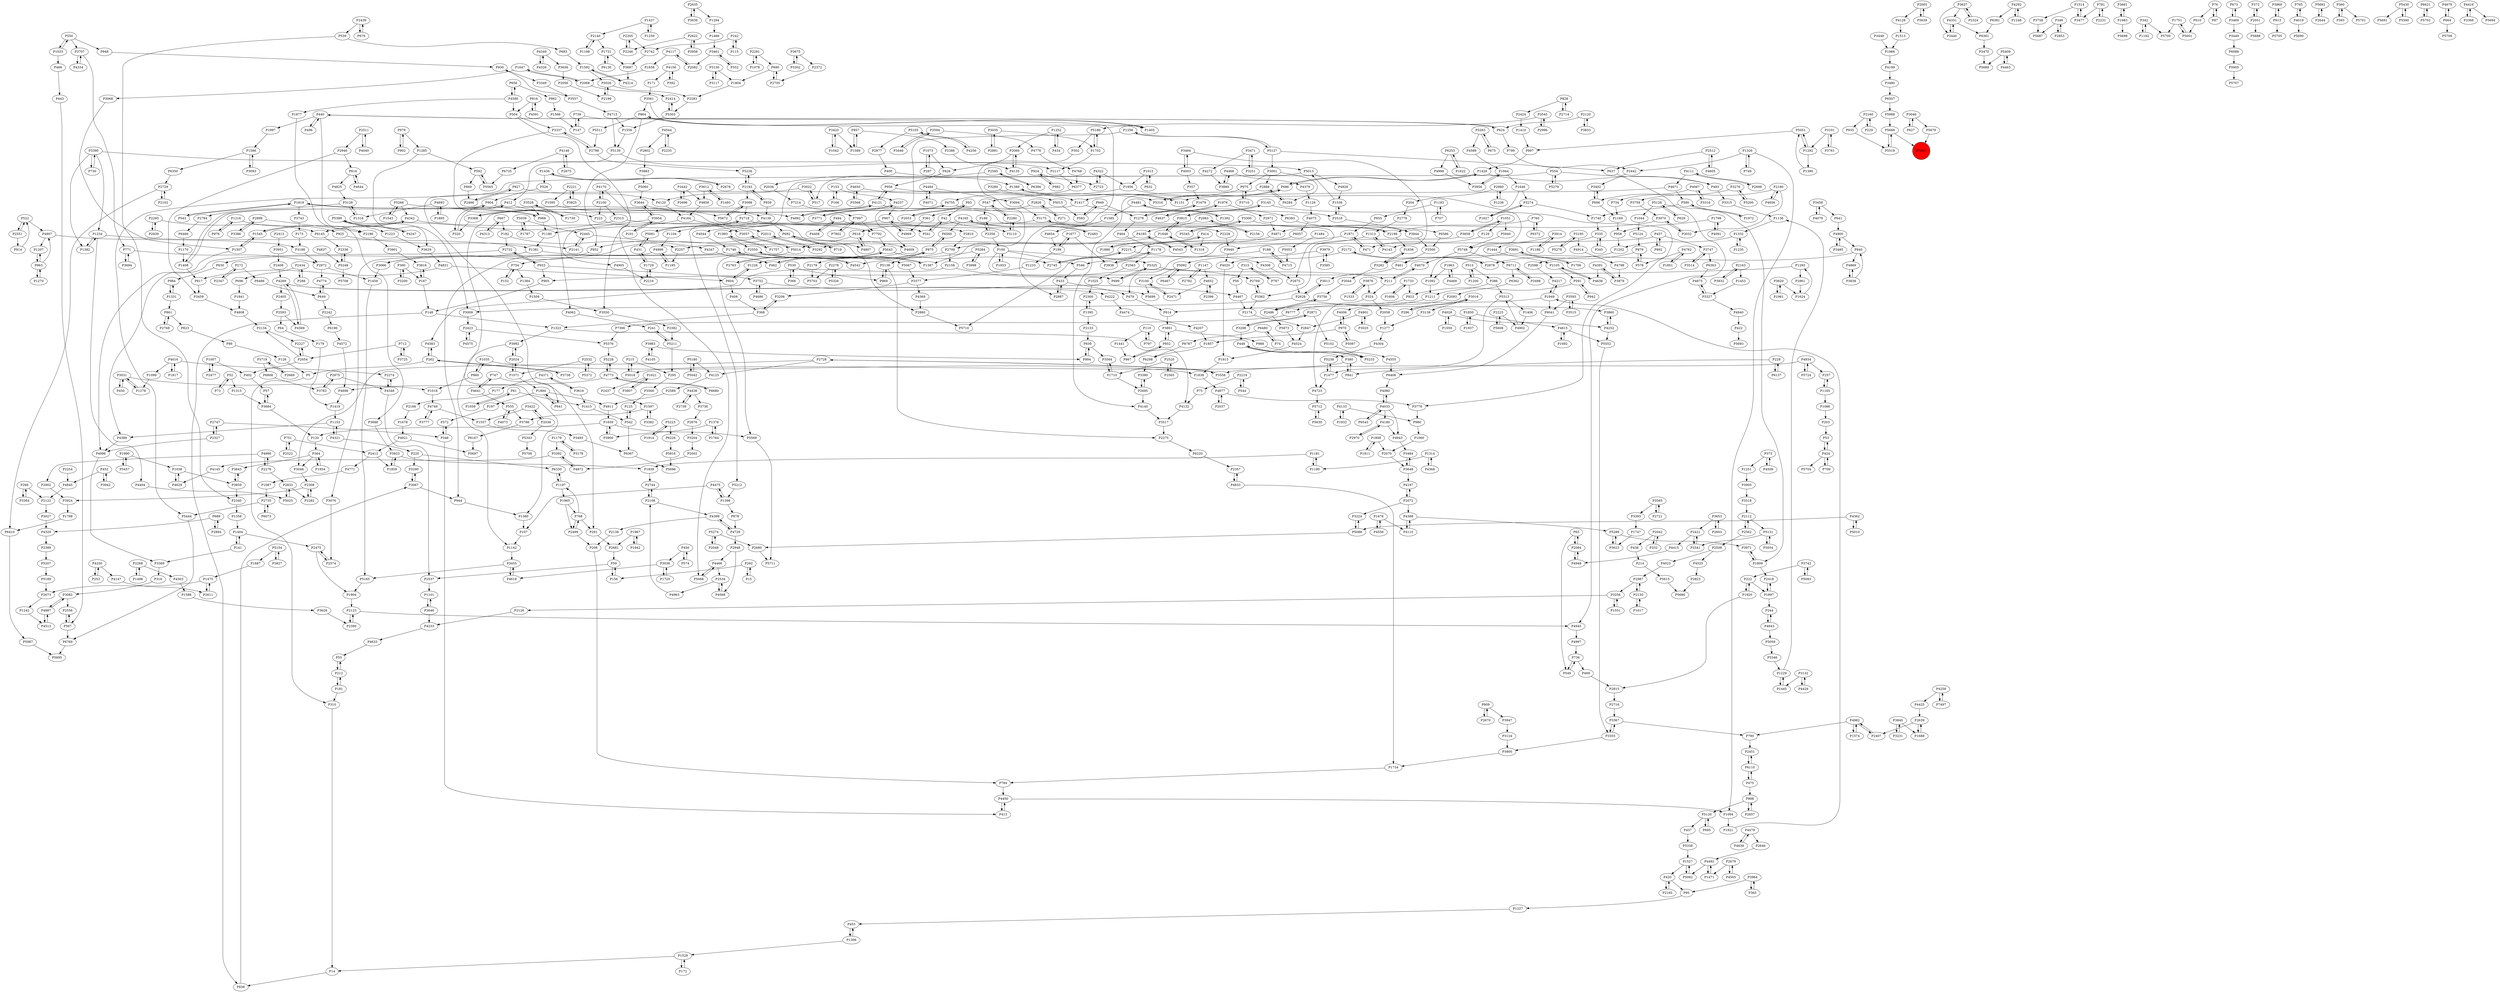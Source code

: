 digraph {
	P1428 -> P493
	P6507 -> P5988
	P2442 -> P3402
	P4389 -> P4996
	P424 -> P53
	P2072 -> P4197
	P2358 -> P100
	P332 -> P2042
	P1687 -> P1475
	P6367 -> P5696
	P3761 -> P3101
	P1007 -> P2477
	P4133 -> P1932
	P4143 -> P1313
	P3992 -> P2024
	P2961 -> P1624
	P5409 -> P5689
	P504 -> P3337
	P89 -> P126
	P3464 -> P4143
	P5568 -> P4650
	P2278 -> P5326
	P1223 -> P3629
	P6769 -> P5695
	P5343 -> P5706
	P839 -> P994
	P1376 -> P1764
	P4033 -> P4180
	P3758 -> P5687
	P4197 -> P2072
	P2002 -> P4872
	P3082 -> P4887
	P1252 -> P434
	P14 -> P838
	P768 -> P1197
	P4020 -> P1913
	P504 -> P3550
	P1436 -> P526
	P4877 -> P2037
	P1285 -> P3009
	P2728 -> P4125
	P3648 -> P4197
	P3637 -> P4331
	P4140 -> P3517
	P1477 -> P5238
	P2130 -> P2987
	P2871 -> P3298
	P2336 -> P5248
	P5062 -> P1527
	P1059 -> P61
	P4544 -> P2802
	P4222 -> P4474
	P2108 -> P4399
	P316 -> P3082
	P3302 -> P3675
	P5313 -> P1406
	P1894 -> P197
	P2295 -> P2939
	P335 -> P1444
	P1993 -> P1757
	P3464 -> P4003
	P1731 -> P6130
	P1809 -> P2418
	P420 -> P2165
	P5087 -> P970
	P3681 -> P1983
	P1404 -> P141
	P4831 -> P604
	P3719 -> P2669
	P4117 -> P1658
	P1897 -> P2418
	P2072 -> P3224
	P215 -> P5018
	P1877 -> P3688
	P2315 -> P6145
	P457 -> P3747
	P2437 -> P1597
	P2551 -> P914
	P422 -> P5693
	P2888 -> P6284
	P424 -> P709
	P4755 -> P3771
	P1498 -> P2268
	P1841 -> P4808
	P618 -> P4807
	P3274 -> P1627
	P4349 -> P4326
	P1586 -> P6350
	P2744 -> P2108
	P686 -> P5316
	P1710 -> P2695
	P6350 -> P2729
	P1153 -> P4389
	P5131 -> P5054
	P4650 -> P5568
	P4997 -> P736
	P4637 -> P1976
	P6363 -> P4875
	P4237 -> P907
	P4347 -> P462
	P3942 -> P452
	P1099 -> P1278
	P4575 -> P2423
	P1622 -> P6253
	P1734 -> P784
	P1256 -> P4609
	P438 -> P214
	P220 -> P3290
	P4798 -> P3879
	P1997 -> P1586
	P390 -> P167
	P857 -> P2386
	P994 -> P839
	P592 -> P669
	P100 -> P1933
	P952 -> P754
	P626 -> P956
	P2565 -> P2520
	P2038 -> P3422
	P4481 -> P1585
	P3327 -> P4940
	P2268 -> P1498
	P2340 -> P1359
	P2280 -> P547
	P3442 -> P4858
	P4474 -> P4207
	P1259 -> P1437
	P2231 -> P781
	P272 -> P6486
	P4524 -> P1913
	P3742 -> P5093
	P6586 -> P2500
	P4147 -> P2611
	P949 -> P1279
	P583 -> P949
	P1007 -> P402
	P1648 -> P3292
	P2445 -> P2141
	P1316 -> P3128
	P630 -> P984
	P3455 -> P5165
	P1857 -> P6298
	P904 -> P1408
	P2005 -> P5639
	P4492 -> P1471
	P3390 -> P5013
	P3251 -> P3471
	P357 -> P1679
	P3101 -> P3761
	P1659 -> P3900
	P3938 -> P1178
	P4773 -> P5228
	P555 -> P3786
	P541 -> P42
	P2551 -> P522
	P3422 -> P2038
	P4170 -> P2100
	P1181 -> P1839
	P1234 -> P1382
	P295 -> P3566
	P342 -> P1192
	P302 -> P1387
	P930 -> P3349
	P15 -> P292
	P3448 -> P1966
	P3124 -> P3800
	P4016 -> P2274
	P2123 -> P2390
	P469 -> P2815
	P5189 -> P2673
	P1417 -> P1380
	P5066 -> P4466
	P3393 -> P1747
	P1627 -> P3274
	P1382 -> P1234
	P2408 -> P4269
	P5059 -> P5346
	P6381 -> P6361
	P924 -> P982
	P5552 -> P3355
	P768 -> P291
	P1405 -> P864
	P522 -> P4907
	P771 -> P2972
	P1292 -> P1390
	P580 -> P1972
	P4887 -> P3082
	P2424 -> P1410
	P3566 -> P125
	P288 -> P2434
	P2282 -> P2308
	P712 -> P3725
	P390 -> P3200
	P7214 -> P7997
	P4749 -> P3777
	P6073 -> P2735
	P291 -> P2681
	P4388 -> P4110
	P3001 -> P6284
	P1617 -> P2130
	P4771 -> P1087
	P4755 -> P2518
	P1094 -> P1921
	P1390 -> P5051
	P3044 -> P3756
	P214 -> P5615
	P5105 -> P4256
	P3001 -> P2888
	P5015 -> P583
	P2611 -> P1475
	P1178 -> P2563
	P4185 -> P2700
	P2042 -> P438
	P1559 -> P4028
	P624 -> P440
	P924 -> P2723
	P2747 -> P348
	P958 -> P1202
	P4572 -> P4698
	P5154 -> P3827
	P2324 -> P3637
	P4170 -> P5066
	P366 -> P530
	P2875 -> P4146
	P153 -> P166
	P4436 -> P2739
	P4346 -> P2537
	P3710 -> P975
	P4945 -> P4997
	P4016 -> P1099
	P1895 -> P4693
	P909 -> P2670
	P2654 -> P2227
	P3035 -> P2891
	P3098 -> P2718
	P695 -> P5120
	P673 -> P3469
	P4892 -> P4237
	P335 -> P345
	P7997 -> P7792
	P1234 -> P1381
	P5712 -> P5630
	P1073 -> P287
	P3833 -> P2120
	P3594 -> P4776
	P3471 -> P4272
	P3031 -> P450
	P5248 -> P5708
	P2215 -> P4308
	P5 -> P310
	P372 -> P2051
	P5905 -> P5707
	P840 -> P4869
	P3969 -> P913
	P4774 -> P649
	P3771 -> P4755
	P3840 -> P3231
	P2718 -> P2675
	P4871 -> P2215
	P3480 -> P6507
	P2216 -> P1729
	P197 -> P572
	P1990 -> P1038
	P3256 -> P1551
	P414 -> P1886
	P2972 -> P1459
	P1015 -> P1956
	P4146 -> P2875
	P1949 -> P6041
	P7997 -> P7802
	P95 -> P1227
	P2396 -> P4652
	P3859 -> P2340
	P6383 -> P6586
	P4580 -> P1877
	P4391 -> P3879
	P3022 -> P517
	P1949 -> P6777
	P3298 -> P448
	P2439 -> P679
	P1170 -> P1408
	P1035 -> P860
	P3653 -> P2421
	P1248 -> P4292
	P2522 -> P751
	P4877 -> P3776
	P3725 -> P712
	P892 -> P457
	P1595 -> P5672
	P2058 -> P1277
	P1677 -> P199
	P3752 -> P4467
	P2308 -> P2282
	P2763 -> P5643
	P968 -> P1180
	P402 -> P57
	P3420 -> P1589
	P1545 -> P4342
	P1226 -> P604
	P4321 -> P220
	P683 -> P1592
	P1408 -> P904
	P4091 -> P1799
	P6480 -> P74
	P790 -> P2451
	P1313 -> P4143
	P3485 -> P4900
	P768 -> P2499
	P765 -> P4019
	P2698 -> P4111
	P526 -> P904
	P494 -> P4408
	P7396 -> P5376
	P5266 -> P4807
	P3743 -> P173
	P2205 -> P2742
	P707 -> P1183
	P5289 -> P3971
	P3838 -> P4869
	P4326 -> P4349
	P5092 -> P3100
	P5200 -> P3276
	P970 -> P4006
	P546 -> P433
	P2174 -> P2847
	P878 -> P4729
	P2888 -> P4140
	P692 -> P719
	P686 -> P1428
	P1624 -> P1293
	P948 -> P930
	P591 -> P942
	P4003 -> P357
	P6711 -> P3498
	P167 -> P3816
	P1313 -> P3940
	P3827 -> P5154
	P1538 -> P5013
	P4921 -> P5697
	P1169 -> P958
	P4322 -> P1956
	P220 -> P6330
	P5565 -> P592
	P5102 -> P5233
	P57 -> P3684
	P1408 -> P817
	P5165 -> P1904
	P2593 -> P4569
	P2508 -> P4525
	P5692 -> P2644
	P4468 -> P3889
	P2550 -> P3066
	P2716 -> P3367
	P1592 -> P5026
	P110 -> P797
	P1799 -> P4091
	P5093 -> P3742
	P3561 -> P864
	P2414 -> P5303
	P3470 -> P5689
	P262 -> P3738
	P4023 -> P2987
	P5180 -> P4125
	P2100 -> P223
	P3368 -> P4121
	P1976 -> P4637
	P1648 -> P3815
	P2585 -> P6386
	P754 -> P152
	P2520 -> P1710
	P4121 -> P3368
	P4121 -> P956
	P3900 -> P1659
	P6480 -> P6787
	P2439 -> P539
	P547 -> P186
	P1331 -> P984
	P913 -> P5705
	P73 -> P52
	P5088 -> P2680
	P5091 -> P431
	P3392 -> P4145
	P3128 -> P2784
	P4006 -> P970
	P3637 -> P2324
	P2407 -> P4982
	P2276 -> P2833
	P272 -> P2347
	P3623 -> P5289
	P852 -> P867
	P3280 -> P1417
	P1179 -> P3178
	P364 -> P3048
	P1606 -> P1733
	P4075 -> P6057
	P3009 -> P2423
	P2037 -> P4877
	P1514 -> P3758
	P182 -> P2732
	P2180 -> P3759
	P1513 -> P1966
	P4940 -> P422
	P3446 -> P3594
	P1417 -> P6383
	P1035 -> P1838
	P4901 -> P3025
	P199 -> P1677
	P6377 -> P4755
	P4346 -> P2274
	P1306 -> P453
	P2126 -> P4233
	P3565 -> P3393
	P2140 -> P1731
	P898 -> P2657
	P4019 -> P5690
	P624 -> P799
	P6298 -> P3380
	P1507 -> P1545
	P6560 -> P875
	P4670 -> P211
	P2675 -> P2628
	P3364 -> P266
	P53 -> P424
	P2165 -> P420
	P2315 -> P2810
	P3377 -> P4369
	P1730 -> P3528
	P4469 -> P1963
	P1920 -> P222
	P2223 -> P4902
	P2562 -> P2508
	P6057 -> P4543
	P2357 -> P4833
	P861 -> P823
	P4969 -> P907
	P4467 -> P2174
	P6196 -> P4572
	P827 -> P2466
	P433 -> P479
	P2971 -> P4871
	P2728 -> P3558
	P1256 -> P5127
	P2680 -> P5711
	P3905 -> P3518
	P360 -> P393
	P816 -> P4591
	P368 -> P1323
	P5303 -> P1556
	P2802 -> P3883
	P2696 -> P3442
	P6253 -> P1622
	P6680 -> P4773
	P1242 -> P4513
	P2300 -> P1395
	P1702 -> P5186
	P1731 -> P3687
	P4436 -> P3736
	P1819 -> P3743
	P2327 -> P2747
	P939 -> P2193
	P242 -> P2742
	P3777 -> P4749
	P816 -> P504
	P3117 -> P3130
	P2423 -> P5376
	P5042 -> P5180
	P4776 -> P4768
	P1747 -> P3623
	P616 -> P4644
	P3067 -> P944
	P3282 -> P1836
	P2603 -> P3653
	P4105 -> P3983
	P2654 -> P2134
	P3954 -> P101
	P5223 -> P6226
	P1018 -> P4749
	P5519 -> P5668
	P4825 -> P3128
	P4391 -> P4638
	P4999 -> P1195
	P3658 -> P3362
	P2295 -> P6145
	P1954 -> P364
	P2134 -> P2227
	P3719 -> P6808
	P4723 -> P5712
	P2676 -> P3204
	P530 -> P366
	P5124 -> P879
	P4304 -> P5238
	P2512 -> P4605
	P4481 -> P1392
	P292 -> P15
	P988 -> P4555
	P3461 -> P552
	P1092 -> P1211
	P6777 -> P7396
	P1746 -> P4542
	P3646 -> P4233
	P799 -> P2442
	P1179 -> P3392
	P751 -> P2522
	P1384 -> P1509
	P2894 -> P689
	P656 -> P862
	P3036 -> P1720
	P1389 -> P1151
	P5679 -> P5685
	P3616 -> P4371
	P4843 -> P5059
	P1692 -> P4615
	P1678 -> P4921
	P626 -> P517
	P2705 -> P690
	P1894 -> P941
	P4833 -> P1734
	P1961 -> P3620
	P739 -> P147
	P42 -> P3110
	P1235 -> P1332
	P4583 -> P262
	P3016 -> P3139
	P440 -> P496
	P4125 -> P2589
	P1437 -> P2140
	P554 -> P493
	P5430 -> P5691
	P2423 -> P4575
	P3422 -> P1557
	P3951 -> P2408
	P1044 -> P5124
	P4556 -> P1676
	P1509 -> P3550
	P4120 -> P4164
	P3545 -> P2996
	P1658 -> P2068
	P448 -> P380
	P65 -> P549
	P3691 -> P1706
	P412 -> P223
	P4773 -> P6680
	P4033 -> P4943
	P1956 -> P1092
	P862 -> P1566
	P1202 -> P2598
	P2729 -> P2102
	P461 -> P3013
	P4256 -> P5105
	P3947 -> P3124
	P5748 -> P6711
	P861 -> P2768
	P6088 -> P5905
	P3094 -> P3175
	P923 -> P614
	P3924 -> P1768
	P2563 -> P1025
	P1956 -> P547
	P4509 -> P373
	P5207 -> P5189
	P4484 -> P4071
	P2628 -> P3860
	P4693 -> P1316
	P2635 -> P3636
	P4544 -> P2235
	P5051 -> P997
	P52 -> P73
	P3110 -> P2280
	P3684 -> P120
	P2798 -> P3337
	P1468 -> P3461
	P4073 -> P555
	P5668 -> P5685
	P2975 -> P3783
	P4128 -> P1513
	P365 -> P3984
	P5511 -> P2798
	P3292 -> P2013
	P2180 -> P4656
	P4342 -> P7792
	P3979 -> P3585
	P736 -> P549
	P3175 -> P4044
	P2486 -> P5873
	P443 -> P567
	P452 -> P3942
	P734 -> P1169
	P4713 -> P1556
	P3594 -> P3446
	P4568 -> P2534
	P244 -> P4843
	P2158 -> P4583
	P2593 -> P64
	P4934 -> P3558
	P2739 -> P4436
	P3891 -> P988
	P2776 -> P1313
	P3093 -> P1586
	P2574 -> P2475
	P4269 -> P4222
	P4639 -> P4479
	P841 -> P380
	P5091 -> P2718
	P1914 -> P5223
	P5228 -> P4773
	P907 -> P4969
	P904 -> P4892
	P2898 -> P3386
	P2140 -> P1198
	P2622 -> P3958
	P3224 -> P5088
	P4591 -> P816
	P3274 -> P1740
	P2880 -> P5710
	P4033 -> P4080
	P1165 -> P1086
	P1183 -> P707
	P2193 -> P3098
	P424 -> P5704
	P315 -> P56
	P5105 -> P2877
	P171 -> P3561
	P3082 -> P2556
	P3983 -> P994
	P4858 -> P4164
	P186 -> P2358
	P3707 -> P4334
	P1285 -> P592
	P3139 -> P1277
	P2511 -> P2946
	P610 -> P5001
	P1597 -> P3786
	P2072 -> P4388
	P550 -> P948
	P5724 -> P4934
	P4609 -> P1226
	P2483 -> P4165
	P2389 -> P5207
	P1445 -> P1229
	P2635 -> P1294
	P2589 -> P4911
	P1621 -> P2437
	P1197 -> P1965
	P3327 -> P4875
	P3940 -> P4020
	P1236 -> P2960
	P4067 -> P3316
	P942 -> P591
	P4258 -> P4425
	P550 -> P1033
	P976 -> P1216
	P448 -> P5233
	P400 -> P1389
	P147 -> P739
	P5223 -> P1914
	P1679 -> P1279
	P2013 -> P952
	P3752 -> P4686
	P4040 -> P2511
	P3032 -> P3070
	P1147 -> P2782
	P3367 -> P3355
	P543 -> P1819
	P4369 -> P2880
	P1920 -> P2815
	P2714 -> P828
	P1729 -> P431
	P2987 -> P3256
	P4165 -> P6560
	P3759 -> P3070
	P1180 -> P1381
	P2598 -> P4217
	P2421 -> P3341
	P93 -> P42
	P1894 -> P4911
	P346 -> P2853
	P1294 -> P1468
	P1437 -> P1259
	P3984 -> P95
	P2987 -> P2130
	P3368 -> P320
	P3914 -> P5748
	P3815 -> P1648
	P2268 -> P4303
	P1292 -> P5051
	P2386 -> P4135
	P860 -> P1035
	P3958 -> P2622
	P2500 -> P461
	P817 -> P3459
	P1983 -> P3681
	P3653 -> P2603
	P100 -> P5325
	P2372 -> P2705
	P1326 -> P749
	P4247 -> P5389
	P784 -> P4450
	P3616 -> P1415
	P4928 -> P1538
	P2024 -> P3992
	P6253 -> P4998
	P6410 -> P5987
	P3195 -> P4914
	P3066 -> P1459
	P2193 -> P939
	P1543 -> P5266
	P1648 -> P1318
	P3128 -> P1316
	P522 -> P2551
	P3067 -> P3290
	P76 -> P87
	P6466 -> P1170
	P1126 -> P4075
	P320 -> P412
	P690 -> P1804
	P1453 -> P3327
	P2163 -> P1453
	P2562 -> P2112
	P3046 -> P5679
	P5026 -> P2283
	P3458 -> P4079
	P4943 -> P3484
	P3290 -> P3067
	P2960 -> P1236
	P3646 -> P1101
	P1293 -> P905
	P2198 -> P3175
	P2005 -> P4128
	P542 -> P6367
	P1441 -> P867
	P315 -> P767
	P153 -> P4237
	P1104 -> P4999
	P978 -> P902
	P257 -> P1165
	P1181 -> P1190
	P3377 -> P3206
	P2405 -> P2593
	P3558 -> P2728
	P2024 -> P1071
	P1033 -> P550
	P2228 -> P3940
	P3956 -> P1944
	P456 -> P574
	P3025 -> P4901
	P2082 -> P4117
	P3687 -> P4214
	P2970 -> P4180
	P5051 -> P1292
	P4028 -> P4252
	P4494 -> P5025
	P939 -> P4139
	P760 -> P6372
	P1323 -> P4132
	P3656 -> P2056
	P494 -> P541
	P76 -> P610
	P1592 -> P4214
	P3825 -> P2221
	P3747 -> P6363
	P3057 -> P5014
	P5120 -> P695
	P949 -> P583
	P296 -> P3016
	P3098 -> P5672
	P287 -> P1073
	P3859 -> P3843
	P2768 -> P861
	P3518 -> P2112
	P1585 -> P4654
	P222 -> P1897
	P3901 -> P3816
	P4808 -> P2134
	P1545 -> P1507
	P2308 -> P3924
	P5211 -> P241
	P4907 -> P3188
	P3675 -> P2372
	P2100 -> P2315
	P1507 -> P4996
	P2670 -> P909
	P2723 -> P4322
	P5389 -> P3629
	P2242 -> P6196
	P5014 -> P3057
	P4463 -> P5409
	P203 -> P53
	P4269 -> P2405
	P614 -> P3891
	P5139 -> P2117
	P3068 -> P1507
	P749 -> P1326
	P6130 -> P1731
	P6361 -> P3470
	P2678 -> P1436
	P5274 -> P2680
	P592 -> P5565
	P970 -> P1857
	P2048 -> P5274
	P3132 -> P1445
	P3786 -> P6167
	P5010 -> P4362
	P1151 -> P1389
	P262 -> P4583
	P3876 -> P324
	P1538 -> P2518
	P4111 -> P4671
	P699 -> P5325
	P2068 -> P1647
	P4569 -> P4269
	P1278 -> P3031
	P1404 -> P2475
	P4901 -> P2847
	P120 -> P364
	P223 -> P2013
	P6711 -> P6362
	P4982 -> P790
	P2695 -> P4140
	P606 -> P1169
	P3843 -> P3859
	P2960 -> P204
	P2518 -> P3944
	P1944 -> P3956
	P515 -> P1200
	P6041 -> P6406
	P5274 -> P2048
	P212 -> P55
	P4479 -> P4639
	P5987 -> P5695
	P4003 -> P3464
	P2520 -> P2565
	P115 -> P242
	P3688 -> P3923
	P2518 -> P1538
	P56 -> P4467
	P3315 -> P1136
	P6137 -> P228
	P166 -> P153
	P1967 -> P2681
	P3550 -> P2382
	P2639 -> P2407
	P606 -> P3402
	P4156 -> P171
	P679 -> P2439
	P3390 -> P1382
	P4729 -> P2948
	P4233 -> P4633
	P2550 -> P1387
	P2276 -> P4990
	P550 -> P3707
	P2644 -> P5692
	P456 -> P3036
	P747 -> P4641
	P204 -> P2776
	P2186 -> P3901
	P4580 -> P656
	P1972 -> P580
	P1871 -> P5710
	P4146 -> P6735
	P969 -> P5138
	P4887 -> P4513
	P2508 -> P4023
	P852 -> P3891
	P211 -> P4670
	P5672 -> P3098
	P5940 -> P5748
	P4914 -> P4798
	P75 -> P4132
	P1190 -> P1181
	P5873 -> P4524
	P1211 -> P2486
	P4067 -> P734
	P1921 -> P1949
	P3188 -> P2972
	P1315 -> P3684
	P530 -> P969
	P2219 -> P544
	P667 -> P182
	P760 -> P2198
	P6110 -> P475
	P1234 -> P4494
	P4837 -> P5248
	P2108 -> P2744
	P5014 -> P5569
	P1165 -> P257
	P3282 -> P3044
	P172 -> P1529
	P554 -> P5279
	P3048 -> P2308
	P3195 -> P5278
	P2946 -> P3459
	P4408 -> P494
	P1646 -> P3274
	P4111 -> P2698
	P604 -> P1226
	P574 -> P456
	P3691 -> P3282
	P3620 -> P1624
	P3838 -> P840
	P618 -> P5014
	P4652 -> P2396
	P840 -> P461
	P515 -> P386
	P2534 -> P4568
	P1574 -> P4982
	P324 -> P2058
	P5444 -> P6769
	P1804 -> P2283
	P266 -> P3364
	P5211 -> P295
	P4269 -> P5699
	P1746 -> P3076
	P2534 -> P4963
	P6110 -> P2451
	P2084 -> P65
	P4729 -> P4399
	P1033 -> P466
	P52 -> P1315
	P5154 -> P1687
	P5289 -> P3623
	P2130 -> P1617
	P364 -> P1954
	P2254 -> P4845
	P6330 -> P1197
	P2679 -> P4505
	P3362 -> P2769
	P253 -> P4250
	P3883 -> P5060
	P2056 -> P2199
	P5128 -> P1044
	P3528 -> P968
	P2227 -> P2654
	P440 -> P2186
	P3891 -> P852
	P408 -> P368
	P1937 -> P1850
	P42 -> P541
	P1251 -> P3905
	P3564 -> P1710
	P875 -> P462
	P2221 -> P1595
	P4121 -> P479
	P1551 -> P3256
	P567 -> P2556
	P3022 -> P4120
	P1965 -> P768
	P1963 -> P4469
	P5060 -> P3644
	P414 -> P1318
	P1153 -> P4321
	P342 -> P5700
	P982 -> P924
	P4117 -> P2082
	P2123 -> P4945
	P4845 -> P2122
	P126 -> P5
	P2120 -> P624
	P364 -> P3843
	P2198 -> P1836
	P74 -> P6480
	P914 -> P522
	P547 -> P2280
	P3130 -> P1804
	P179 -> P1419
	P984 -> P1331
	P4199 -> P3480
	P692 -> P2880
	P864 -> P5511
	P4214 -> P1592
	P6621 -> P5702
	P1227 -> P453
	P1071 -> P1894
	P1216 -> P925
	P3984 -> P365
	P4650 -> P5015
	P689 -> P2894
	P110 -> P1441
	P2179 -> P5703
	P907 -> P1993
	P3783 -> P2975
	P59 -> P2537
	P1475 -> P2673
	P215 -> P295
	P7497 -> P4258
	P5430 -> P5590
	P5026 -> P2199
	P2105 -> P4638
	P1904 -> P2123
	P496 -> P440
	P1306 -> P1529
	P649 -> P2242
	P2051 -> P5688
	P3923 -> P1839
	P975 -> P1417
	P909 -> P3947
	P3341 -> P2421
	P823 -> P89
	P2700 -> P2179
	P3013 -> P2628
	P4644 -> P616
	P101 -> P3954
	P5278 -> P3195
	P453 -> P1306
	P4371 -> P177
	P1396 -> P4475
	P2274 -> P4346
	P2445 -> P4347
	P4934 -> P257
	P857 -> P1589
	P5186 -> P1702
	P2975 -> P4346
	P3889 -> P4468
	P346 -> P5687
	P4139 -> P692
	P1527 -> P5062
	P860 -> P1018
	P4145 -> P4629
	P542 -> P125
	P5702 -> P6621
	P4638 -> P2105
	P1419 -> P1153
	P1740 -> P335
	P2486 -> P3756
	P5372 -> P2532
	P141 -> P3369
	P6220 -> P2357
	P4165 -> P618
	P3528 -> P1730
	P2122 -> P3027
	P3515 -> P3593
	P879 -> P2878
	P4831 -> P817
	P5316 -> P686
	P4693 -> P1895
	P1676 -> P4110
	P4963 -> P2108
	P3355 -> P3367
	P2466 -> P827
	P4641 -> P555
	P6226 -> P5816
	P2639 -> P1688
	P1195 -> P4999
	P1527 -> P420
	P902 -> P978
	P6467 -> P5092
	P2412 -> P1859
	P2156 -> P2983
	P1932 -> P4133
	P667 -> P4313
	P3256 -> P2126
	P1025 -> P2300
	P4080 -> P4033
	P6735 -> P5565
	P4313 -> P667
	P3477 -> P1514
	P5988 -> P5668
	P1178 -> P3938
	P4362 -> P5010
	P5186 -> P302
	P3200 -> P390
	P4362 -> P5088
	P4399 -> P2138
	P5409 -> P4463
	P2810 -> P2700
	P1886 -> P414
	P2853 -> P346
	P393 -> P360
	P4905 -> P2216
	P1566 -> P147
	P2871 -> P5102
	P6386 -> P2585
	P440 -> P624
	P1293 -> P2961
	P4331 -> P3440
	P5816 -> P5696
	P730 -> P3390
	P1136 -> P1332
	P963 -> P4907
	P177 -> P2166
	P3612 -> P1493
	P475 -> P898
	P1406 -> P4902
	P692 -> P4609
	P5608 -> P2223
	P5389 -> P1223
	P956 -> P5316
	P4679 -> P664
	P2421 -> P4415
	P4342 -> P1545
	P1051 -> P129
	P3684 -> P57
	P4990 -> P2276
	P1436 -> P2678
	P4872 -> P3392
	P4207 -> P1857
	P241 -> P5211
	P5284 -> P4542
	P2215 -> P2745
	P348 -> P572
	P2826 -> P361
	P3076 -> P2574
	P1207 -> P963
	P5668 -> P5519
	P879 -> P578
	P6372 -> P760
	P475 -> P6110
	P578 -> P879
	P2877 -> P400
	P2695 -> P3380
	P3498 -> P6711
	P3100 -> P2471
	P781 -> P3477
	P3944 -> P2500
	P457 -> P892
	P6145 -> P2336
	P4165 -> P2483
	P2646 -> P4492
	P4272 -> P3889
	P1395 -> P2133
	P4686 -> P3752
	P1060 -> P2070
	P457 -> P2257
	P2100 -> P4170
	P3145 -> P3776
	P5092 -> P6467
	P471 -> P1871
	P2172 -> P5092
	P1051 -> P5940
	P2833 -> P2282
	P348 -> P413
	P1318 -> P1648
	P1229 -> P1445
	P3514 -> P3747
	P2669 -> P3719
	P1729 -> P2216
	P188 -> P546
	P4258 -> P7497
	P1799 -> P958
	P4164 -> P1180
	P3971 -> P1809
	P1710 -> P3564
	P3392 -> P4872
	P1252 -> P2069
	P1993 -> P2550
	P1038 -> P4629
	P2833 -> P5025
	P2281 -> P1078
	P5131 -> P3341
	P2983 -> P4185
	P6543 -> P4033
	P1556 -> P5139
	P1381 -> P630
	P5238 -> P1477
	P3035 -> P1702
	P5279 -> P554
	P4252 -> P3860
	P1279 -> P464
	P188 -> P4715
	P1787 -> P5039
	P5138 -> P2275
	P1859 -> P3923
	P933 -> P2732
	P4900 -> P840
	P4998 -> P3956
	P2887 -> P433
	P898 -> P5120
	P1326 -> P1094
	P5013 -> P5444
	P2728 -> P3048
	P368 -> P3206
	P373 -> P1251
	P3557 -> P4713
	P554 -> P5212
	P6406 -> P4080
	P2742 -> P3687
	P4589 -> P1944
	P5053 -> P4715
	P4416 -> P3366
	P1942 -> P1967
	P4921 -> P2412
	P1751 -> P5700
	P2412 -> P4771
	P4016 -> P1817
	P4629 -> P1038
	P2280 -> P3110
	P1147 -> P4652
	P199 -> P1233
	P5338 -> P1527
	P2537 -> P1101
	P944 -> P1380
	P59 -> P156
	P978 -> P1285
	P4250 -> P4147
	P1197 -> P6330
	P3675 -> P3302
	P4615 -> P1692
	P4071 -> P4484
	P1475 -> P2611
	P2902 -> P3924
	P2221 -> P3825
	P3459 -> P4808
	P2084 -> P4948
	P2163 -> P3932
	P3658 -> P1051
	P3471 -> P3251
	P61 -> P1415
	P2117 -> P6377
	P3300 -> P5345
	P2948 -> P4466
	P2180 -> P3032
	P544 -> P2219
	P3742 -> P222
	P4907 -> P1207
	P1086 -> P203
	P5263 -> P4589
	P5639 -> P2005
	P3694 -> P771
	P3561 -> P1405
	P1216 -> P976
	P464 -> P1178
	P2138 -> P208
	P2983 -> P2156
	P324 -> P4723
	P4948 -> P2084
	P2972 -> P4774
	P2499 -> P208
	P433 -> P2887
	P4513 -> P4887
	P6808 -> P3783
	P935 -> P5519
	P129 -> P471
	P7802 -> P7997
	P3402 -> P606
	P2679 -> P1471
	P1808 -> P2070
	P1380 -> P107
	P1976 -> P2971
	P3276 -> P606
	P690 -> P2705
	P747 -> P291
	P3449 -> P6088
	P4466 -> P2534
	P3100 -> P5699
	P1811 -> P1808
	P1314 -> P4368
	P567 -> P6769
	P3367 -> P790
	P1323 -> P3992
	P228 -> P841
	P1270 -> P963
	P4671 -> P1151
	P373 -> P4509
	P5263 -> P675
	P2112 -> P2562
	P1392 -> P4481
	P4505 -> P2679
	P4133 -> P980
	P3380 -> P2695
	P2051 -> P372
	P5590 -> P5430
	P1819 -> P543
	P1588 -> P3626
	P173 -> P3188
	P1071 -> P2024
	P386 -> P5313
	P3876 -> P1533
	P3629 -> P4831
	P4180 -> P2970
	P968 -> P1819
	P2732 -> P4389
	P7792 -> P5643
	P479 -> P614
	P4250 -> P253
	P3355 -> P3800
	P3484 -> P3648
	P4525 -> P2823
	P345 -> P335
	P2347 -> P272
	P2275 -> P6220
	P3626 -> P2390
	P4450 -> P1094
	P1990 -> P5457
	P1702 -> P2117
	P627 -> P3046
	P980 -> P1060
	P5643 -> P2763
	P3455 -> P4618
	P4807 -> P618
	P2105 -> P591
	P3637 -> P3440
	P2654 -> P402
	P4292 -> P1248
	P664 -> P5709
	P4652 -> P2471
	P3493 -> P6367
	P637 -> P4945
	P4618 -> P3455
	P431 -> P5091
	P517 -> P3022
	P1389 -> P941
	P2585 -> P2036
	P1038 -> P3859
	P2160 -> P229
	P2102 -> P2729
	P211 -> P324
	P2257 -> P1195
	P4656 -> P2180
	P1078 -> P2281
	P875 -> P5138
	P1529 -> P14
	P4475 -> P1396
	P55 -> P212
	P1621 -> P3807
	P1277 -> P4304
	P222 -> P1920
	P3316 -> P4067
	P3840 -> P1688
	P93 -> P2053
	P4902 -> P5313
	P4329 -> P2389
	P632 -> P1015
	P2732 -> P933
	P5615 -> P5686
	P181 -> P310
	P3031 -> P1278
	P3860 -> P4252
	P4615 -> P5552
	P591 -> P923
	P2036 -> P7214
	P2451 -> P6110
	P5325 -> P699
	P1850 -> P4615
	P1966 -> P4199
	P3031 -> P1018
	P3517 -> P2275
	P3440 -> P4331
	P5127 -> P637
	P4654 -> P199
	P3707 -> P771
	P4033 -> P6543
	P580 -> P1740
	P907 -> P2228
	P181 -> P212
	P167 -> P148
	P3442 -> P2696
	P828 -> P2424
	P5569 -> P5711
	P242 -> P115
	P4399 -> P4729
	P2141 -> P2445
	P3747 -> P3514
	P2747 -> P2327
	P1676 -> P4556
	P4492 -> P5062
	P4773 -> P4698
	P2700 -> P2158
	P3979 -> P4020
	P4999 -> P944
	P5128 -> P1809
	P905 -> P148
	P4349 -> P3656
	P5376 -> P5228
	P3206 -> P368
	P2477 -> P1007
	P970 -> P5087
	P1647 -> P3068
	P5039 -> P1787
	P2729 -> P6410
	P493 -> P3315
	P5643 -> P2745
	P754 -> P1384
	P4990 -> P2902
	P4237 -> P4892
	P228 -> P6137
	P1200 -> P515
	P5139 -> P412
	P1410 -> P997
	P2070 -> P3648
	P4371 -> P3616
	P2358 -> P186
	P2219 -> P75
	P3776 -> P980
	P712 -> P2654
	P3276 -> P5200
	P689 -> P4329
	P2681 -> P59
	P2382 -> P5211
	P3620 -> P1961
	P827 -> P4120
	P696 -> P1841
	P5748 -> P4670
	P5266 -> P1543
	P3016 -> P296
	P3914 -> P1188
	P4217 -> P1949
	P1493 -> P3612
	P4416 -> P5694
	P5120 -> P437
	P431 -> P1729
	P1897 -> P244
	P2499 -> P768
	P2532 -> P5372
	P262 -> P5
	P1706 -> P3691
	P1188 -> P3914
	P875 -> P6560
	P6362 -> P2093
	P380 -> P841
	P4749 -> P1557
	P709 -> P424
	P3644 -> P3954
	P3738 -> P262
	P1808 -> P1811
	P2390 -> P2123
	P6284 -> P2888
	P2511 -> P4040
	P3923 -> P1859
	P867 -> P852
	P736 -> P469
	P5180 -> P5042
	P4269 -> P4569
	P4475 -> P107
	P2038 -> P5343
	P975 -> P3710
	P1192 -> P342
	P864 -> P952
	P3130 -> P3117
	P1042 -> P3420
	P3557 -> P930
	P1757 -> P1993
	P437 -> P5338
	P5039 -> P2445
	P5226 -> P2193
	P1764 -> P1376
	P4641 -> P747
	P4698 -> P1419
	P2556 -> P567
	P2826 -> P271
	P3337 -> P2798
	P655 -> P1871
	P1331 -> P861
	P4833 -> P2357
	P616 -> P4825
	P3458 -> P641
	P1332 -> P1235
	P5266 -> P4342
	P148 -> P838
	P2878 -> P2172
	P4079 -> P3458
	P3593 -> P6041
	P412 -> P320
	P5025 -> P2833
	P1477 -> P4723
	P3366 -> P4416
	P3998 -> P5284
	P1963 -> P1092
	P1597 -> P3382
	P1514 -> P3477
	P767 -> P315
	P2628 -> P3013
	P4875 -> P3327
	P1944 -> P1646
	P2948 -> P4568
	P1381 -> P5067
	P4466 -> P5066
	P3175 -> P2198
	P1933 -> P100
	P3800 -> P1734
	P1733 -> P923
	P2205 -> P2246
	P5067 -> P3377
	P3420 -> P1042
	P4715 -> P188
	P1183 -> P655
	P549 -> P736
	P4843 -> P244
	P156 -> P59
	P5326 -> P2278
	P2069 -> P626
	P1983 -> P5698
	P4164 -> P3057
	P2946 -> P616
	P2160 -> P935
	P87 -> P76
	P649 -> P4774
	P2622 -> P2246
	P4388 -> P5289
	P3593 -> P3515
	P3585 -> P3979
	P1332 -> P1202
	P1326 -> P2442
	P2898 -> P2186
	P5284 -> P3998
	P669 -> P2466
	P271 -> P2826
	P1688 -> P2639
	P4110 -> P4388
	P2120 -> P3833
	P1817 -> P4016
	P1428 -> P686
	P2013 -> P3292
	P3036 -> P4618
	P3807 -> P1621
	P4185 -> P4543
	P4605 -> P2512
	P1733 -> P1606
	P2413 -> P3951
	P1659 -> P120
	P450 -> P3031
	P229 -> P2160
	P1965 -> P2499
	P4139 -> P1104
	P1087 -> P2735
	P1871 -> P471
	P4303 -> P1588
	P2278 -> P5703
	P452 -> P4845
	P4028 -> P1559
	P797 -> P110
	P5018 -> P215
	P3992 -> P1142
	P1589 -> P857
	P3612 -> P4858
	P771 -> P3694
	P392 -> P4156
	P2246 -> P2205
	P4135 -> P2069
	P1529 -> P172
	P1484 -> P5053
	P5325 -> P211
	P1459 -> P5165
	P462 -> P875
	P839 -> P3564
	P6486 -> P649
	P1819 -> P968
	P1396 -> P878
	P4252 -> P5552
	P4869 -> P3838
	P3132 -> P4429
	P3386 -> P2898
	P100 -> P699
	P2532 -> P1071
	P552 -> P3461
	P1751 -> P5001
	P3816 -> P167
	P997 -> P1428
	P5127 -> P3001
	P107 -> P1142
	P2283 -> P5303
	P420 -> P95
	P380 -> P5018
	P572 -> P348
	P3954 -> P3644
	P1142 -> P3455
	P5233 -> P448
	P208 -> P784
	P2769 -> P3362
	P360 -> P5701
	P4543 -> P4185
	P3001 -> P975
	P3736 -> P2676
	P3390 -> P730
	P1314 -> P1190
	P1659 -> P5569
	P3298 -> P2871
	P4934 -> P5724
	P3879 -> P4391
	P838 -> P3067
	P292 -> P156
	P2172 -> P2878
	P963 -> P1207
	P4429 -> P3132
	P1851 -> P4762
	P4180 -> P4943
	P4132 -> P3517
	P828 -> P2714
	P2823 -> P5686
	P3382 -> P1597
	P2199 -> P5026
	P3469 -> P673
	P4292 -> P6381
	P1415 -> P542
	P4479 -> P2646
	P3362 -> P2174
	P5346 -> P1229
	P100 -> P546
	P3337 -> P4062
	P4334 -> P3707
	P1838 -> P4877
	P386 -> P1211
	P3545 -> P5186
	P65 -> P2084
	P2434 -> P696
	P2939 -> P2295
	P2053 -> P93
	P4633 -> P55
	P4542 -> P1746
	P4415 -> P4948
	P2471 -> P3100
	P434 -> P1252
	P5013 -> P4928
	P1768 -> P6410
	P3145 -> P3815
	P5127 -> P1256
	P5212 -> P1396
	P864 -> P1405
	P148 -> P1323
	P1101 -> P3646
	P4911 -> P1659
	P3101 -> P1292
	P5389 -> P4247
	P4762 -> P1851
	P4982 -> P1574
	P2042 -> P332
	P3565 -> P2721
	P2718 -> P5091
	P3648 -> P3484
	P2996 -> P3545
	P4762 -> P578
	P1850 -> P1937
	P440 -> P1997
	P2475 -> P2574
	P629 -> P5128
	P4468 -> P4379
	P3815 -> P3145
	P2735 -> P5444
	P61 -> P1059
	P3954 -> P4905
	P4331 -> P6361
	P1949 -> P4217
	P1677 -> P3938
	P4484 -> P3094
	P3369 -> P316
	P3178 -> P1179
	P361 -> P4969
	P3469 -> P3449
	P1198 -> P2140
	P2166 -> P1678
	P4982 -> P2407
	P4580 -> P504
	P2798 -> P5226
	P5303 -> P2414
	P152 -> P754
	P4768 -> P6377
	P1557 -> P3493
	P4450 -> P413
	P5457 -> P1990
	P2158 -> P2769
	P1387 -> P2550
	P3204 -> P2002
	P1395 -> P2300
	P4322 -> P2723
	P3983 -> P4105
	P656 -> P4580
	P751 -> P2412
	P4156 -> P392
	P1646 -> P1627
	P1229 -> P1136
	P4379 -> P1126
	P2847 -> P4524
	P1359 -> P1404
	P310 -> P14
	P3756 -> P2486
	P692 -> P3066
	P4368 -> P1314
	P1533 -> P3876
	P4900 -> P3485
	P2891 -> P3035
	P1015 -> P632
	P212 -> P181
	P3636 -> P2635
	P2068 -> P2414
	P4062 -> P241
	P2223 -> P5608
	P6167 -> P5697
	P3644 -> P4139
	P539 -> P683
	P1809 -> P3971
	P4996 -> P3369
	P1233 -> P3377
	P675 -> P5263
	P266 -> P2122
	P5630 -> P5712
	P3349 -> P3557
	P5001 -> P1751
	P963 -> P1270
	P3932 -> P2163
	P2721 -> P3565
	P2657 -> P898
	P2475 -> P1904
	P3461 -> P2082
	P466 -> P443
	P4425 -> P2639
	P1279 -> P1679
	P2418 -> P1897
	P4555 -> P6406
	P1836 -> P3282
	P182 -> P2257
	P2193 -> P5226
	P2784 -> P6466
	P739 -> P2887
	P4671 -> P580
	P2112 -> P5131
	P3027 -> P4329
	P2093 -> P4006
	P1647 -> P2068
	P64 -> P179
	P3070 -> P3032
	P3231 -> P3840
	P1720 -> P3036
	P933 -> P905
	P2815 -> P2716
	P1839 -> P2744
	P1471 -> P4492
	P3390 -> P1234
	P913 -> P3969
	P4321 -> P1153
	P6787 -> P6298
	P4044 -> P1746
	P719 -> P692
	P5128 -> P629
	P2434 -> P288
	P5248 -> P2336
	P2735 -> P6073
	P781 -> P2231
	P925 -> P2141
	P4019 -> P765
	P2235 -> P4544
	P4713 -> P5139
	P2745 -> P2215
	P2512 -> P637
	P125 -> P542
	P5088 -> P3224
	P3070 -> P4871
	P5138 -> P969
	P933 -> P3752
	P5054 -> P5131
	P3046 -> P627
	P956 -> P4121
	P1586 -> P3093
	P413 -> P4450
	P2133 -> P839
	P604 -> P408
	P5345 -> P3300
	P1444 -> P2105
	P2069 -> P4135
	P2782 -> P1147
	P2673 -> P1242
	P5313 -> P1477
	P2327 -> P4996
	P664 -> P4679
	P641 -> P4900
	P1376 -> P3900
	P1051 -> P3658
	P2281 -> P690
	P555 -> P4073
	P1967 -> P1942
	P941 -> P1894
	P1073 -> P626
	P539 -> P2340
	P2628 -> P3009
	P4308 -> P2675
	P3300 -> P3944
	P1913 -> P1838
	P141 -> P1404
	P5685 [shape=circle]
	P5685 [style=filled]
	P5685 [fillcolor=red]
}